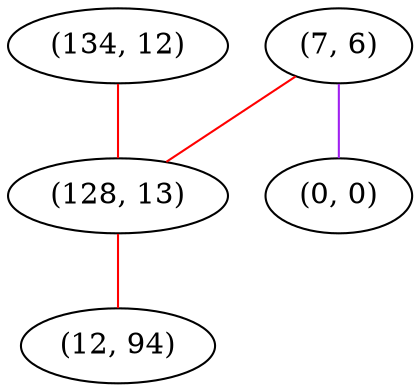 graph "" {
"(134, 12)";
"(7, 6)";
"(0, 0)";
"(128, 13)";
"(12, 94)";
"(134, 12)" -- "(128, 13)"  [color=red, key=0, weight=1];
"(7, 6)" -- "(0, 0)"  [color=purple, key=0, weight=4];
"(7, 6)" -- "(128, 13)"  [color=red, key=0, weight=1];
"(128, 13)" -- "(12, 94)"  [color=red, key=0, weight=1];
}
